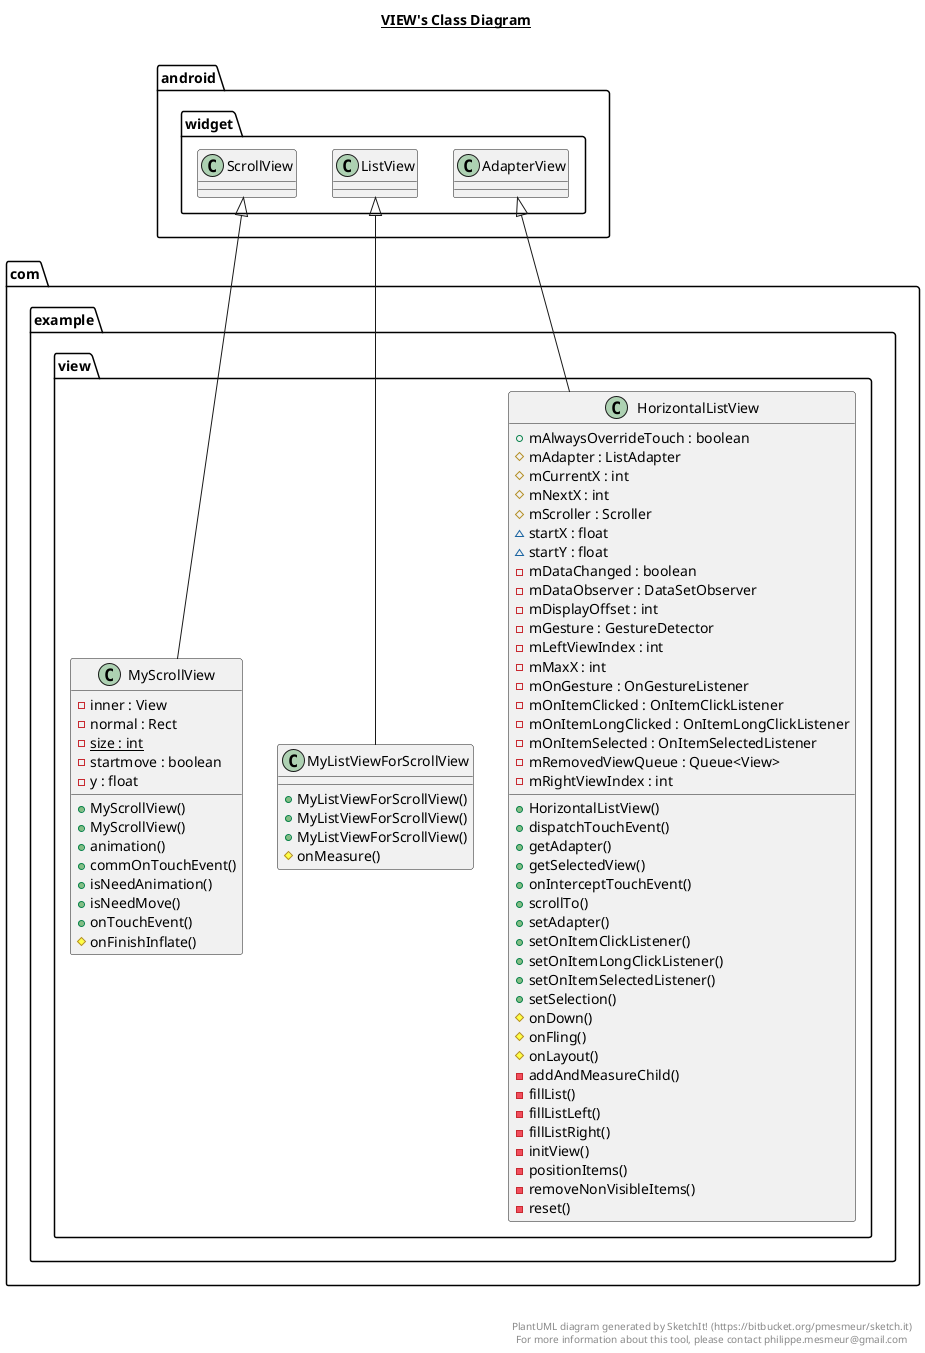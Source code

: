 @startuml

title __VIEW's Class Diagram__\n

  namespace com.example {
    namespace view {
      class com.example.view.HorizontalListView {
          + mAlwaysOverrideTouch : boolean
          # mAdapter : ListAdapter
          # mCurrentX : int
          # mNextX : int
          # mScroller : Scroller
          ~ startX : float
          ~ startY : float
          - mDataChanged : boolean
          - mDataObserver : DataSetObserver
          - mDisplayOffset : int
          - mGesture : GestureDetector
          - mLeftViewIndex : int
          - mMaxX : int
          - mOnGesture : OnGestureListener
          - mOnItemClicked : OnItemClickListener
          - mOnItemLongClicked : OnItemLongClickListener
          - mOnItemSelected : OnItemSelectedListener
          - mRemovedViewQueue : Queue<View>
          - mRightViewIndex : int
          + HorizontalListView()
          + dispatchTouchEvent()
          + getAdapter()
          + getSelectedView()
          + onInterceptTouchEvent()
          + scrollTo()
          + setAdapter()
          + setOnItemClickListener()
          + setOnItemLongClickListener()
          + setOnItemSelectedListener()
          + setSelection()
          # onDown()
          # onFling()
          # onLayout()
          - addAndMeasureChild()
          - fillList()
          - fillListLeft()
          - fillListRight()
          - initView()
          - positionItems()
          - removeNonVisibleItems()
          - reset()
      }
    }
  }
  

  namespace com.example {
    namespace view {
      class com.example.view.MyListViewForScrollView {
          + MyListViewForScrollView()
          + MyListViewForScrollView()
          + MyListViewForScrollView()
          # onMeasure()
      }
    }
  }
  

  namespace com.example {
    namespace view {
      class com.example.view.MyScrollView {
          - inner : View
          - normal : Rect
          {static} - size : int
          - startmove : boolean
          - y : float
          + MyScrollView()
          + MyScrollView()
          + animation()
          + commOnTouchEvent()
          + isNeedAnimation()
          + isNeedMove()
          + onTouchEvent()
          # onFinishInflate()
      }
    }
  }
  

  com.example.view.HorizontalListView -up-|> android.widget.AdapterView
  com.example.view.MyListViewForScrollView -up-|> android.widget.ListView
  com.example.view.MyScrollView -up-|> android.widget.ScrollView


right footer


PlantUML diagram generated by SketchIt! (https://bitbucket.org/pmesmeur/sketch.it)
For more information about this tool, please contact philippe.mesmeur@gmail.com
endfooter

@enduml
